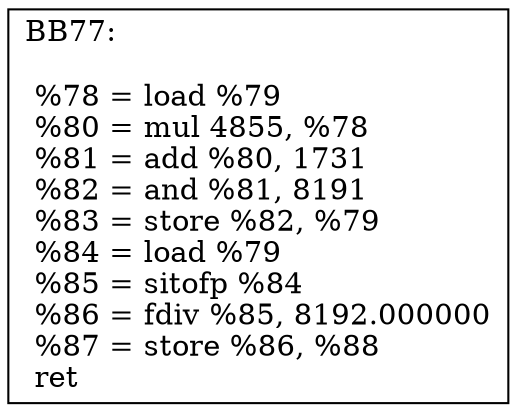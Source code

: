 digraph "CFG for 'Uniform11' function" {
BB77 [shape=record,
    label="{BB77:\l\l
             %78 = load %79\l
             %80 = mul 4855, %78\l
             %81 = add %80, 1731\l
             %82 = and %81, 8191\l
             %83 = store %82, %79\l
             %84 = load %79\l
             %85 = sitofp %84\l
             %86 = fdiv %85, 8192.000000\l
             %87 = store %86, %88\l
             ret\l
             }"];
}